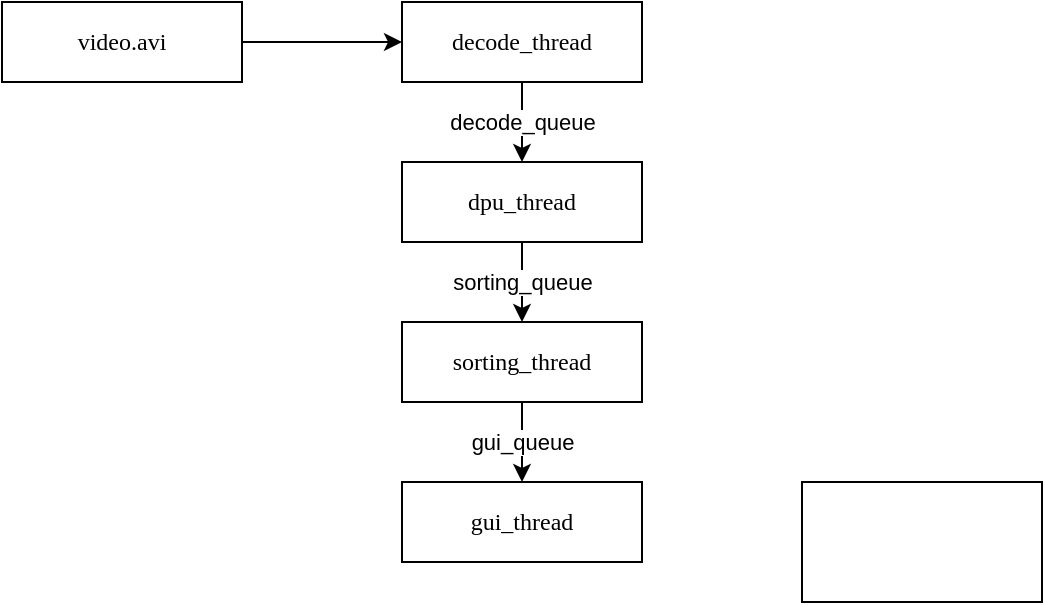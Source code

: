 <mxfile version="21.8.2" type="github">
  <diagram name="第 1 页" id="rRRwXiFJLHssUKnTgDnN">
    <mxGraphModel dx="542" dy="322" grid="1" gridSize="10" guides="1" tooltips="1" connect="1" arrows="1" fold="1" page="1" pageScale="1" pageWidth="827" pageHeight="1169" math="0" shadow="0">
      <root>
        <mxCell id="0" />
        <mxCell id="1" parent="0" />
        <mxCell id="raj5QXHnPi8RDqYbad72-2" value="decode_queue" style="edgeStyle=orthogonalEdgeStyle;rounded=0;orthogonalLoop=1;jettySize=auto;html=1;" edge="1" parent="1" source="MbkqwrrIiwcySXfk0VdY-1" target="MbkqwrrIiwcySXfk0VdY-3">
          <mxGeometry relative="1" as="geometry" />
        </mxCell>
        <mxCell id="MbkqwrrIiwcySXfk0VdY-1" value="decode_thread" style="rounded=0;whiteSpace=wrap;html=1;fontFamily=Lucida Console;" parent="1" vertex="1">
          <mxGeometry x="240" y="120" width="120" height="40" as="geometry" />
        </mxCell>
        <mxCell id="raj5QXHnPi8RDqYbad72-1" value="" style="edgeStyle=orthogonalEdgeStyle;rounded=0;orthogonalLoop=1;jettySize=auto;html=1;" edge="1" parent="1" source="MbkqwrrIiwcySXfk0VdY-2" target="MbkqwrrIiwcySXfk0VdY-1">
          <mxGeometry relative="1" as="geometry" />
        </mxCell>
        <mxCell id="MbkqwrrIiwcySXfk0VdY-2" value="video.avi" style="rounded=0;whiteSpace=wrap;html=1;fontFamily=Lucida Console;" parent="1" vertex="1">
          <mxGeometry x="40" y="120" width="120" height="40" as="geometry" />
        </mxCell>
        <mxCell id="raj5QXHnPi8RDqYbad72-3" value="sorting_queue" style="edgeStyle=orthogonalEdgeStyle;rounded=0;orthogonalLoop=1;jettySize=auto;html=1;" edge="1" parent="1" source="MbkqwrrIiwcySXfk0VdY-3" target="MbkqwrrIiwcySXfk0VdY-6">
          <mxGeometry relative="1" as="geometry" />
        </mxCell>
        <mxCell id="MbkqwrrIiwcySXfk0VdY-3" value="dpu_thread" style="rounded=0;whiteSpace=wrap;html=1;fontFamily=Lucida Console;" parent="1" vertex="1">
          <mxGeometry x="240" y="200" width="120" height="40" as="geometry" />
        </mxCell>
        <mxCell id="raj5QXHnPi8RDqYbad72-4" value="gui_queue" style="edgeStyle=orthogonalEdgeStyle;rounded=0;orthogonalLoop=1;jettySize=auto;html=1;" edge="1" parent="1" source="MbkqwrrIiwcySXfk0VdY-6" target="MbkqwrrIiwcySXfk0VdY-7">
          <mxGeometry relative="1" as="geometry" />
        </mxCell>
        <mxCell id="MbkqwrrIiwcySXfk0VdY-6" value="sorting_thread" style="rounded=0;whiteSpace=wrap;html=1;fontFamily=Lucida Console;" parent="1" vertex="1">
          <mxGeometry x="240" y="280" width="120" height="40" as="geometry" />
        </mxCell>
        <mxCell id="MbkqwrrIiwcySXfk0VdY-7" value="gui_thread" style="rounded=0;whiteSpace=wrap;html=1;fontFamily=Lucida Console;" parent="1" vertex="1">
          <mxGeometry x="240" y="360" width="120" height="40" as="geometry" />
        </mxCell>
        <mxCell id="raj5QXHnPi8RDqYbad72-5" value="" style="rounded=0;whiteSpace=wrap;html=1;" vertex="1" parent="1">
          <mxGeometry x="440" y="360" width="120" height="60" as="geometry" />
        </mxCell>
      </root>
    </mxGraphModel>
  </diagram>
</mxfile>
